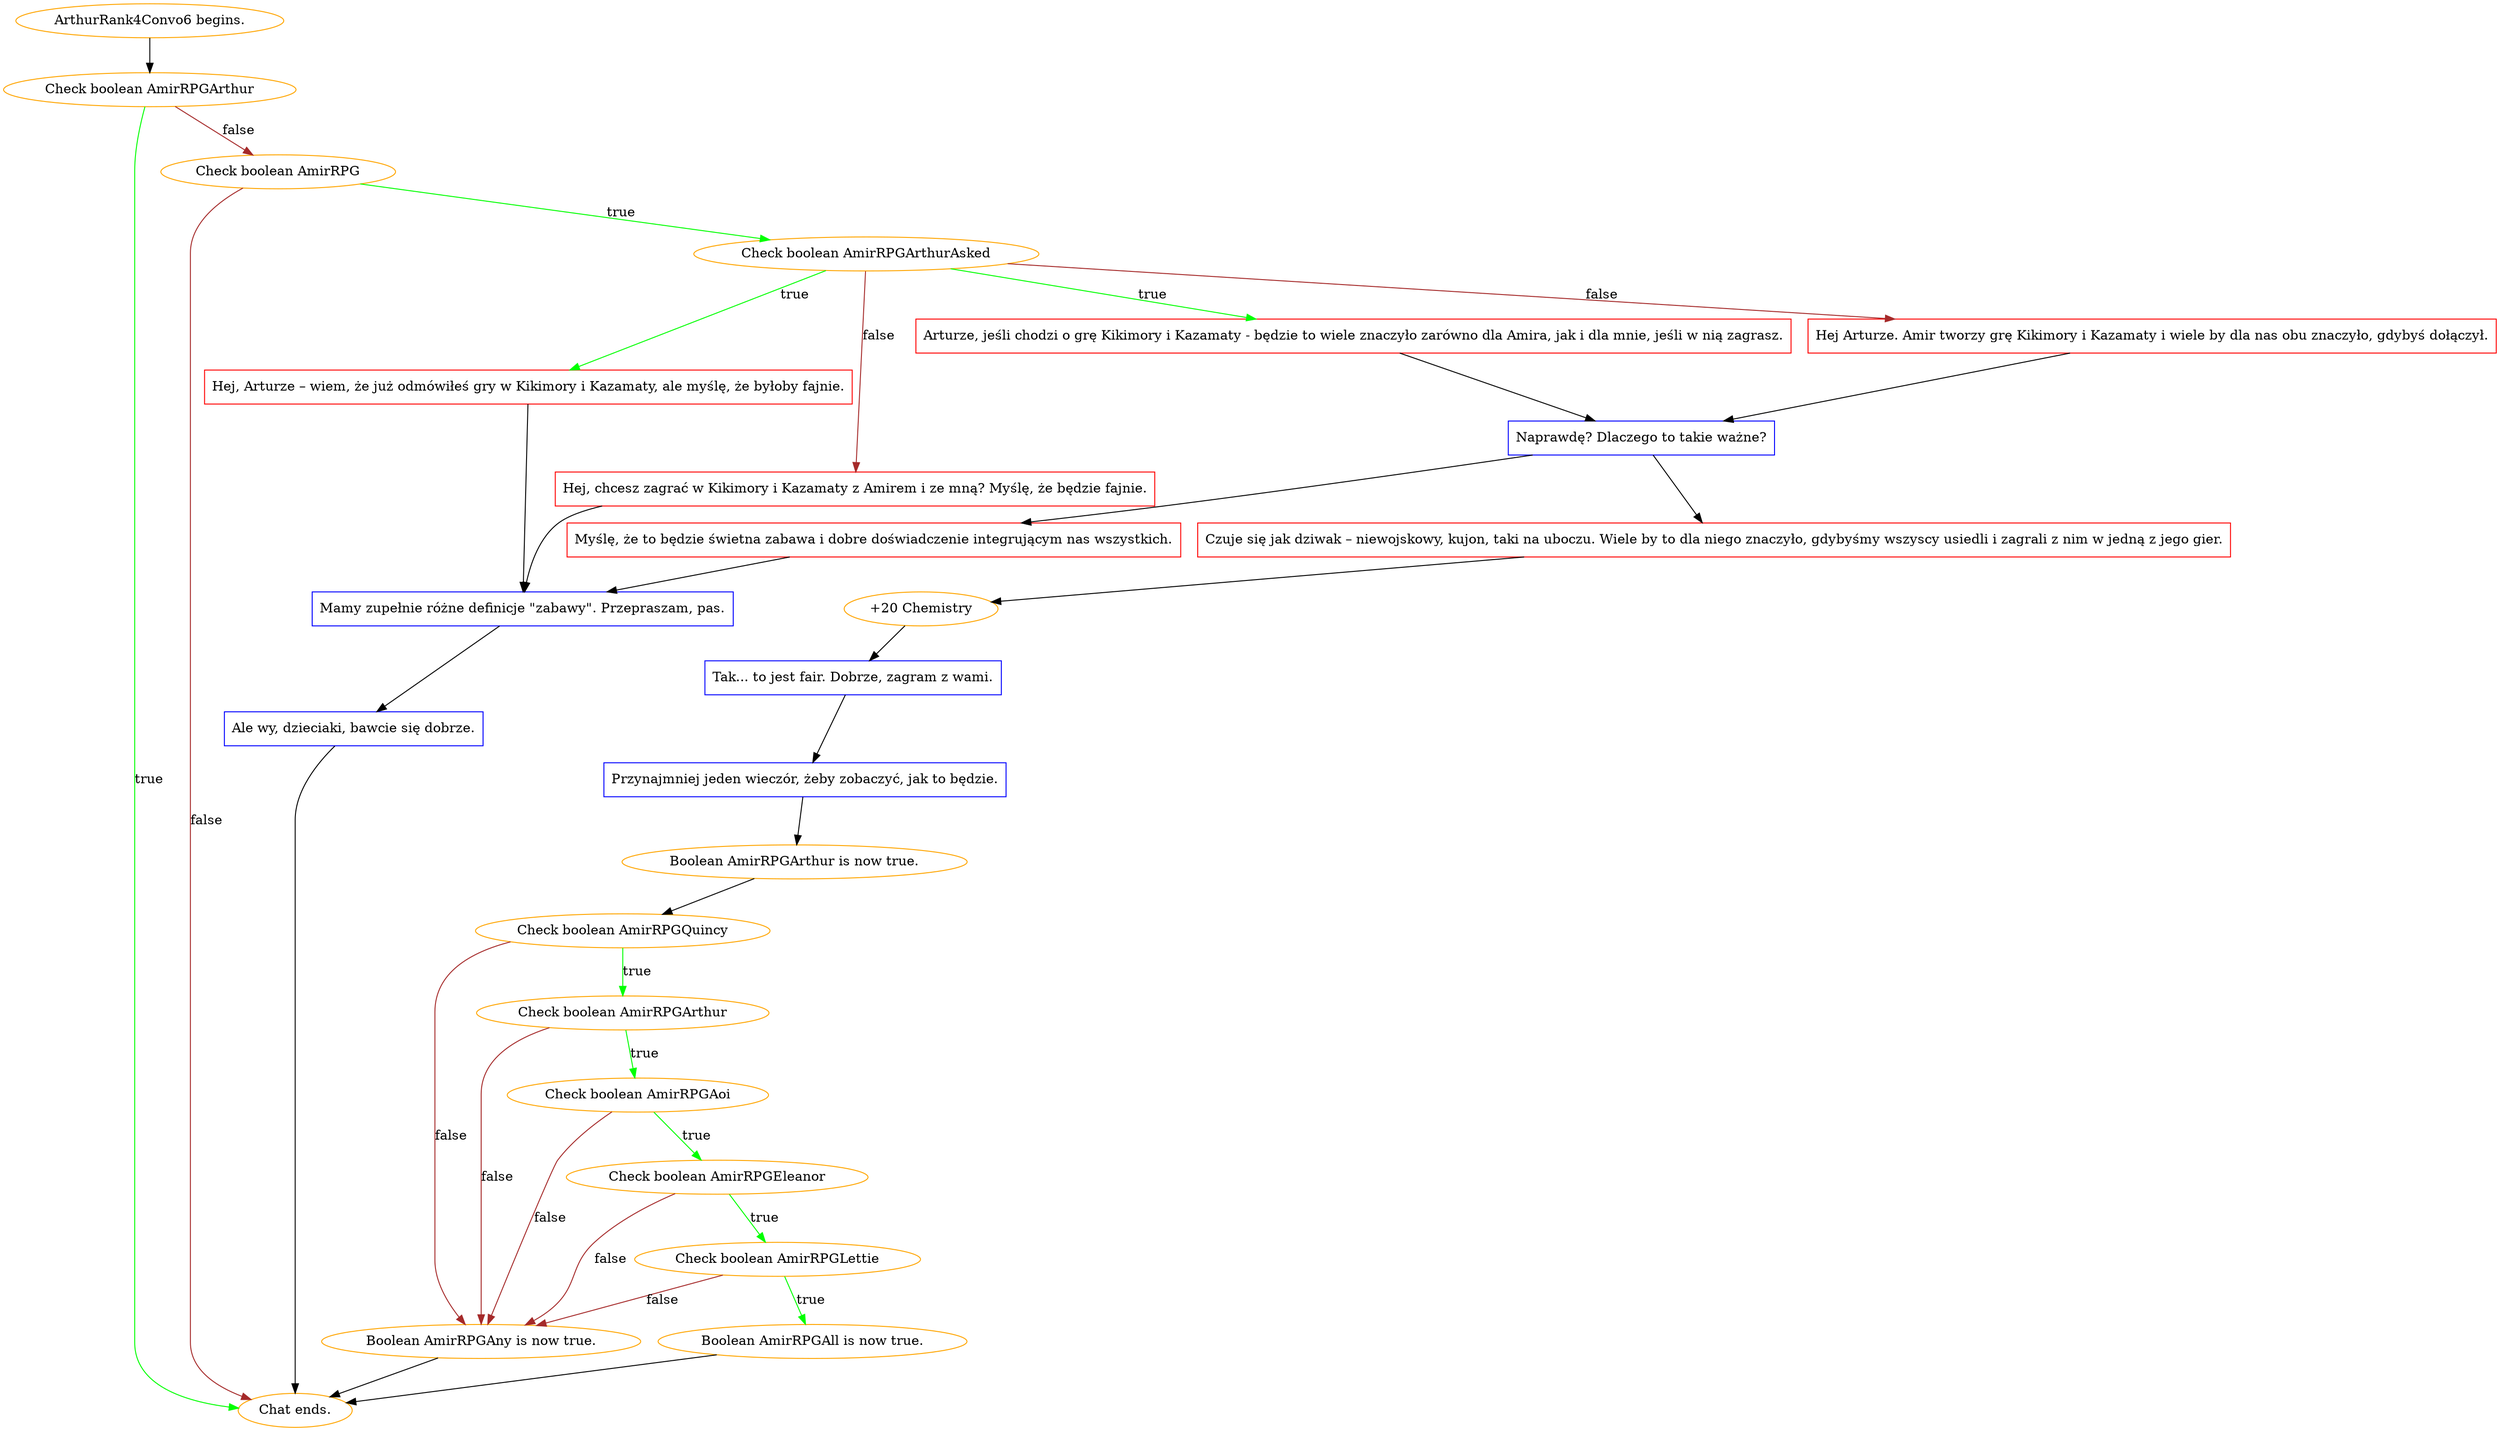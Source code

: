 digraph {
	"ArthurRank4Convo6 begins." [color=orange];
		"ArthurRank4Convo6 begins." -> j175018133;
	j175018133 [label="Check boolean AmirRPGArthur",color=orange];
		j175018133 -> "Chat ends." [label=true,color=green];
		j175018133 -> j1647325213 [label=false,color=brown];
	"Chat ends." [color=orange];
	j1647325213 [label="Check boolean AmirRPG",color=orange];
		j1647325213 -> j3242374743 [label=true,color=green];
		j1647325213 -> "Chat ends." [label=false,color=brown];
	j3242374743 [label="Check boolean AmirRPGArthurAsked",color=orange];
		j3242374743 -> j1585166700 [label=true,color=green];
		j3242374743 -> j882570031 [label=true,color=green];
		j3242374743 -> j868006820 [label=false,color=brown];
		j3242374743 -> j904665258 [label=false,color=brown];
	j1585166700 [label="Arturze, jeśli chodzi o grę Kikimory i Kazamaty - będzie to wiele znaczyło zarówno dla Amira, jak i dla mnie, jeśli w nią zagrasz.",shape=box,color=red];
		j1585166700 -> j1649835214;
	j882570031 [label="Hej, Arturze – wiem, że już odmówiłeś gry w Kikimory i Kazamaty, ale myślę, że byłoby fajnie.",shape=box,color=red];
		j882570031 -> j2024976720;
	j868006820 [label="Hej, chcesz zagrać w Kikimory i Kazamaty z Amirem i ze mną? Myślę, że będzie fajnie.",shape=box,color=red];
		j868006820 -> j2024976720;
	j904665258 [label="Hej Arturze. Amir tworzy grę Kikimory i Kazamaty i wiele by dla nas obu znaczyło, gdybyś dołączył.",shape=box,color=red];
		j904665258 -> j1649835214;
	j1649835214 [label="Naprawdę? Dlaczego to takie ważne?",shape=box,color=blue];
		j1649835214 -> j1780478912;
		j1649835214 -> j2951069723;
	j2024976720 [label="Mamy zupełnie różne definicje \"zabawy\". Przepraszam, pas.",shape=box,color=blue];
		j2024976720 -> j3896418076;
	j1780478912 [label="Myślę, że to będzie świetna zabawa i dobre doświadczenie integrującym nas wszystkich.",shape=box,color=red];
		j1780478912 -> j2024976720;
	j2951069723 [label="Czuje się jak dziwak – niewojskowy, kujon, taki na uboczu. Wiele by to dla niego znaczyło, gdybyśmy wszyscy usiedli i zagrali z nim w jedną z jego gier.",shape=box,color=red];
		j2951069723 -> j555618135;
	j3896418076 [label="Ale wy, dzieciaki, bawcie się dobrze.",shape=box,color=blue];
		j3896418076 -> "Chat ends.";
	j555618135 [label="+20 Chemistry",color=orange];
		j555618135 -> j2647915914;
	j2647915914 [label="Tak... to jest fair. Dobrze, zagram z wami.",shape=box,color=blue];
		j2647915914 -> j3599501376;
	j3599501376 [label="Przynajmniej jeden wieczór, żeby zobaczyć, jak to będzie.",shape=box,color=blue];
		j3599501376 -> j166037615;
	j166037615 [label="Boolean AmirRPGArthur is now true.",color=orange];
		j166037615 -> j1259627351;
	j1259627351 [label="Check boolean AmirRPGQuincy",color=orange];
		j1259627351 -> j1522511736 [label=true,color=green];
		j1259627351 -> j1992773596 [label=false,color=brown];
	j1522511736 [label="Check boolean AmirRPGArthur",color=orange];
		j1522511736 -> j3867851737 [label=true,color=green];
		j1522511736 -> j1992773596 [label=false,color=brown];
	j1992773596 [label="Boolean AmirRPGAny is now true.",color=orange];
		j1992773596 -> "Chat ends.";
	j3867851737 [label="Check boolean AmirRPGAoi",color=orange];
		j3867851737 -> j3358606226 [label=true,color=green];
		j3867851737 -> j1992773596 [label=false,color=brown];
	j3358606226 [label="Check boolean AmirRPGEleanor",color=orange];
		j3358606226 -> j1733375523 [label=true,color=green];
		j3358606226 -> j1992773596 [label=false,color=brown];
	j1733375523 [label="Check boolean AmirRPGLettie",color=orange];
		j1733375523 -> j2677000302 [label=true,color=green];
		j1733375523 -> j1992773596 [label=false,color=brown];
	j2677000302 [label="Boolean AmirRPGAll is now true.",color=orange];
		j2677000302 -> "Chat ends.";
}